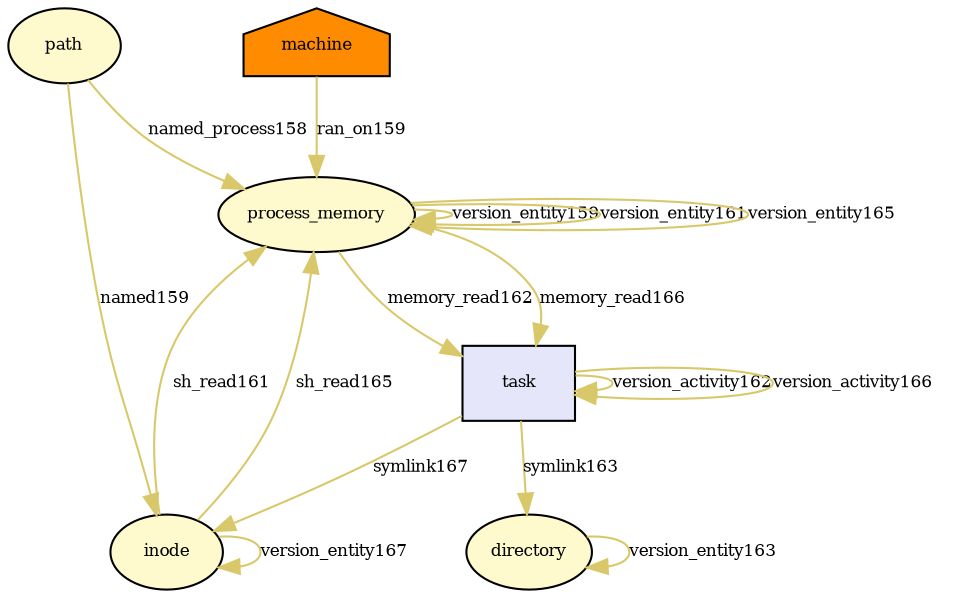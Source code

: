 digraph RGL__DirectedAdjacencyGraph {path[fontsize = 8,label = "path",shape = ellipse, fillcolor="#fffacd", style = filled]

process_memory[fontsize = 8,label = "process_memory",shape = ellipse, fillcolor="#fffacd", style = filled]

path -> process_memory[fontsize = 8,label = "named_process158", color="#d8c86a"]

process_memory -> process_memory[fontsize = 8,label = "version_entity159", color="#d8c86a"]

machine[fontsize = 8,label = "machine",shape = house, fillcolor="#ff8c00", style = filled]

machine -> process_memory[fontsize = 8,label = "ran_on159", color="#d8c86a"]

inode[fontsize = 8,label = "inode",shape = ellipse, fillcolor="#fffacd", style = filled]

path -> inode[fontsize = 8,label = "named159", color="#d8c86a"]

process_memory -> process_memory[fontsize = 8,label = "version_entity161", color="#d8c86a"]

inode -> process_memory[fontsize = 8,label = "sh_read161", color="#d8c86a"]

task[fontsize = 8,label = "task",shape = rectangle, fillcolor="#e6e6fa", style = filled]

task -> task[fontsize = 8,label = "version_activity162", color="#d8c86a"]

process_memory -> task[fontsize = 8,label = "memory_read162", color="#d8c86a"]

directory[fontsize = 8,label = "directory",shape = ellipse, fillcolor="#fffacd", style = filled]

directory -> directory[fontsize = 8,label = "version_entity163", color="#d8c86a"]

task -> directory[fontsize = 8,label = "symlink163", color="#d8c86a"]

process_memory -> process_memory[fontsize = 8,label = "version_entity165", color="#d8c86a"]

inode -> process_memory[fontsize = 8,label = "sh_read165", color="#d8c86a"]

task -> task[fontsize = 8,label = "version_activity166", color="#d8c86a"]

process_memory -> task[fontsize = 8,label = "memory_read166", color="#d8c86a"]

inode -> inode[fontsize = 8,label = "version_entity167", color="#d8c86a"]

task -> inode[fontsize = 8,label = "symlink167", color="#d8c86a"]

}